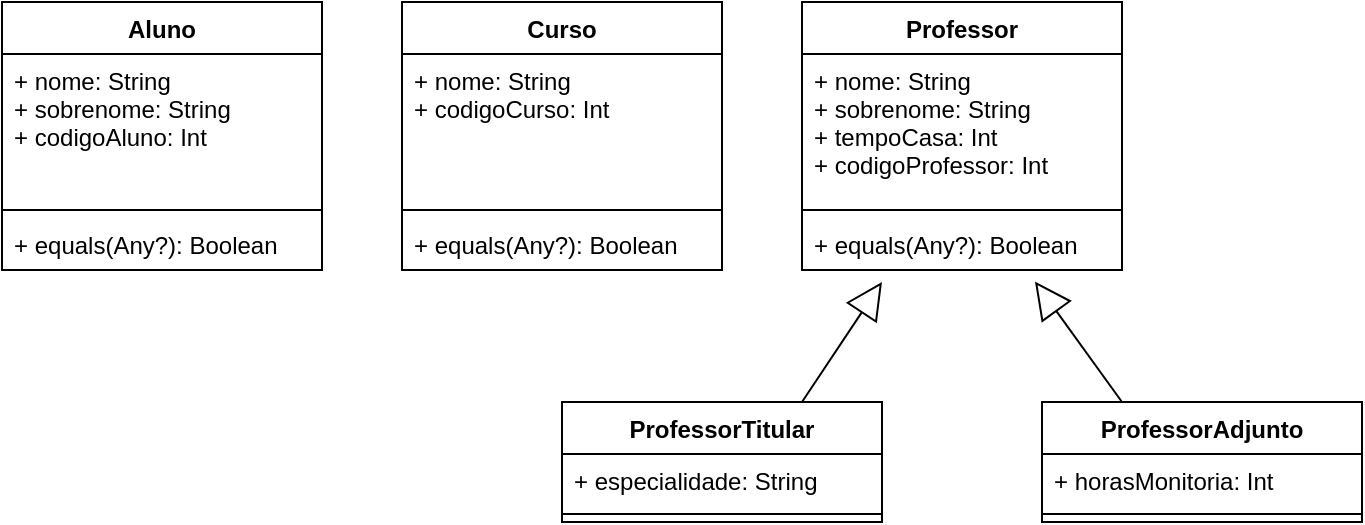 <mxfile version="13.7.5" type="device"><diagram id="wnTWCG0DN7KBjwDWlvHC" name="Page-1"><mxGraphModel dx="1038" dy="580" grid="1" gridSize="10" guides="1" tooltips="1" connect="1" arrows="1" fold="1" page="1" pageScale="1" pageWidth="827" pageHeight="1169" math="0" shadow="0"><root><mxCell id="0"/><mxCell id="1" parent="0"/><mxCell id="6NqTUDe6gUxeEQi10iVj-1" value="Aluno&#10;" style="swimlane;fontStyle=1;align=center;verticalAlign=top;childLayout=stackLayout;horizontal=1;startSize=26;horizontalStack=0;resizeParent=1;resizeParentMax=0;resizeLast=0;collapsible=1;marginBottom=0;" vertex="1" parent="1"><mxGeometry x="40" y="40" width="160" height="134" as="geometry"><mxRectangle x="140" y="220" width="70" height="26" as="alternateBounds"/></mxGeometry></mxCell><mxCell id="6NqTUDe6gUxeEQi10iVj-2" value="+ nome: String&#10;+ sobrenome: String&#10;+ codigoAluno: Int" style="text;strokeColor=none;fillColor=none;align=left;verticalAlign=top;spacingLeft=4;spacingRight=4;overflow=hidden;rotatable=0;points=[[0,0.5],[1,0.5]];portConstraint=eastwest;" vertex="1" parent="6NqTUDe6gUxeEQi10iVj-1"><mxGeometry y="26" width="160" height="74" as="geometry"/></mxCell><mxCell id="6NqTUDe6gUxeEQi10iVj-3" value="" style="line;strokeWidth=1;fillColor=none;align=left;verticalAlign=middle;spacingTop=-1;spacingLeft=3;spacingRight=3;rotatable=0;labelPosition=right;points=[];portConstraint=eastwest;" vertex="1" parent="6NqTUDe6gUxeEQi10iVj-1"><mxGeometry y="100" width="160" height="8" as="geometry"/></mxCell><mxCell id="6NqTUDe6gUxeEQi10iVj-4" value="+ equals(Any?): Boolean" style="text;strokeColor=none;fillColor=none;align=left;verticalAlign=top;spacingLeft=4;spacingRight=4;overflow=hidden;rotatable=0;points=[[0,0.5],[1,0.5]];portConstraint=eastwest;" vertex="1" parent="6NqTUDe6gUxeEQi10iVj-1"><mxGeometry y="108" width="160" height="26" as="geometry"/></mxCell><mxCell id="6NqTUDe6gUxeEQi10iVj-5" value="Curso" style="swimlane;fontStyle=1;align=center;verticalAlign=top;childLayout=stackLayout;horizontal=1;startSize=26;horizontalStack=0;resizeParent=1;resizeParentMax=0;resizeLast=0;collapsible=1;marginBottom=0;" vertex="1" parent="1"><mxGeometry x="240" y="40" width="160" height="134" as="geometry"/></mxCell><mxCell id="6NqTUDe6gUxeEQi10iVj-6" value="+ nome: String&#10;+ codigoCurso: Int&#10;" style="text;strokeColor=none;fillColor=none;align=left;verticalAlign=top;spacingLeft=4;spacingRight=4;overflow=hidden;rotatable=0;points=[[0,0.5],[1,0.5]];portConstraint=eastwest;" vertex="1" parent="6NqTUDe6gUxeEQi10iVj-5"><mxGeometry y="26" width="160" height="74" as="geometry"/></mxCell><mxCell id="6NqTUDe6gUxeEQi10iVj-7" value="" style="line;strokeWidth=1;fillColor=none;align=left;verticalAlign=middle;spacingTop=-1;spacingLeft=3;spacingRight=3;rotatable=0;labelPosition=right;points=[];portConstraint=eastwest;" vertex="1" parent="6NqTUDe6gUxeEQi10iVj-5"><mxGeometry y="100" width="160" height="8" as="geometry"/></mxCell><mxCell id="6NqTUDe6gUxeEQi10iVj-8" value="+ equals(Any?): Boolean" style="text;strokeColor=none;fillColor=none;align=left;verticalAlign=top;spacingLeft=4;spacingRight=4;overflow=hidden;rotatable=0;points=[[0,0.5],[1,0.5]];portConstraint=eastwest;" vertex="1" parent="6NqTUDe6gUxeEQi10iVj-5"><mxGeometry y="108" width="160" height="26" as="geometry"/></mxCell><mxCell id="6NqTUDe6gUxeEQi10iVj-9" value="Professor&#10;" style="swimlane;fontStyle=1;align=center;verticalAlign=top;childLayout=stackLayout;horizontal=1;startSize=26;horizontalStack=0;resizeParent=1;resizeParentMax=0;resizeLast=0;collapsible=1;marginBottom=0;" vertex="1" parent="1"><mxGeometry x="440" y="40" width="160" height="134" as="geometry"/></mxCell><mxCell id="6NqTUDe6gUxeEQi10iVj-10" value="+ nome: String&#10;+ sobrenome: String&#10;+ tempoCasa: Int&#10;+ codigoProfessor: Int" style="text;strokeColor=none;fillColor=none;align=left;verticalAlign=top;spacingLeft=4;spacingRight=4;overflow=hidden;rotatable=0;points=[[0,0.5],[1,0.5]];portConstraint=eastwest;" vertex="1" parent="6NqTUDe6gUxeEQi10iVj-9"><mxGeometry y="26" width="160" height="74" as="geometry"/></mxCell><mxCell id="6NqTUDe6gUxeEQi10iVj-11" value="" style="line;strokeWidth=1;fillColor=none;align=left;verticalAlign=middle;spacingTop=-1;spacingLeft=3;spacingRight=3;rotatable=0;labelPosition=right;points=[];portConstraint=eastwest;" vertex="1" parent="6NqTUDe6gUxeEQi10iVj-9"><mxGeometry y="100" width="160" height="8" as="geometry"/></mxCell><mxCell id="6NqTUDe6gUxeEQi10iVj-12" value="+ equals(Any?): Boolean" style="text;strokeColor=none;fillColor=none;align=left;verticalAlign=top;spacingLeft=4;spacingRight=4;overflow=hidden;rotatable=0;points=[[0,0.5],[1,0.5]];portConstraint=eastwest;" vertex="1" parent="6NqTUDe6gUxeEQi10iVj-9"><mxGeometry y="108" width="160" height="26" as="geometry"/></mxCell><mxCell id="6NqTUDe6gUxeEQi10iVj-20" value="" style="endArrow=block;endSize=16;endFill=0;html=1;exitX=0.75;exitY=0;exitDx=0;exitDy=0;entryX=0.25;entryY=1.231;entryDx=0;entryDy=0;entryPerimeter=0;" edge="1" parent="1" source="6NqTUDe6gUxeEQi10iVj-13" target="6NqTUDe6gUxeEQi10iVj-12"><mxGeometry width="160" relative="1" as="geometry"><mxPoint x="460" y="250" as="sourcePoint"/><mxPoint x="620" y="250" as="targetPoint"/></mxGeometry></mxCell><mxCell id="6NqTUDe6gUxeEQi10iVj-13" value="ProfessorTitular&#10;" style="swimlane;fontStyle=1;align=center;verticalAlign=top;childLayout=stackLayout;horizontal=1;startSize=26;horizontalStack=0;resizeParent=1;resizeParentMax=0;resizeLast=0;collapsible=1;marginBottom=0;" vertex="1" parent="1"><mxGeometry x="320" y="240" width="160" height="60" as="geometry"/></mxCell><mxCell id="6NqTUDe6gUxeEQi10iVj-14" value="+ especialidade: String&#10;" style="text;strokeColor=none;fillColor=none;align=left;verticalAlign=top;spacingLeft=4;spacingRight=4;overflow=hidden;rotatable=0;points=[[0,0.5],[1,0.5]];portConstraint=eastwest;" vertex="1" parent="6NqTUDe6gUxeEQi10iVj-13"><mxGeometry y="26" width="160" height="26" as="geometry"/></mxCell><mxCell id="6NqTUDe6gUxeEQi10iVj-15" value="" style="line;strokeWidth=1;fillColor=none;align=left;verticalAlign=middle;spacingTop=-1;spacingLeft=3;spacingRight=3;rotatable=0;labelPosition=right;points=[];portConstraint=eastwest;" vertex="1" parent="6NqTUDe6gUxeEQi10iVj-13"><mxGeometry y="52" width="160" height="8" as="geometry"/></mxCell><mxCell id="6NqTUDe6gUxeEQi10iVj-17" value="ProfessorAdjunto" style="swimlane;fontStyle=1;align=center;verticalAlign=top;childLayout=stackLayout;horizontal=1;startSize=26;horizontalStack=0;resizeParent=1;resizeParentMax=0;resizeLast=0;collapsible=1;marginBottom=0;" vertex="1" parent="1"><mxGeometry x="560" y="240" width="160" height="60" as="geometry"/></mxCell><mxCell id="6NqTUDe6gUxeEQi10iVj-18" value="+ horasMonitoria: Int&#10;" style="text;strokeColor=none;fillColor=none;align=left;verticalAlign=top;spacingLeft=4;spacingRight=4;overflow=hidden;rotatable=0;points=[[0,0.5],[1,0.5]];portConstraint=eastwest;" vertex="1" parent="6NqTUDe6gUxeEQi10iVj-17"><mxGeometry y="26" width="160" height="26" as="geometry"/></mxCell><mxCell id="6NqTUDe6gUxeEQi10iVj-19" value="" style="line;strokeWidth=1;fillColor=none;align=left;verticalAlign=middle;spacingTop=-1;spacingLeft=3;spacingRight=3;rotatable=0;labelPosition=right;points=[];portConstraint=eastwest;" vertex="1" parent="6NqTUDe6gUxeEQi10iVj-17"><mxGeometry y="52" width="160" height="8" as="geometry"/></mxCell><mxCell id="6NqTUDe6gUxeEQi10iVj-21" value="" style="endArrow=block;endSize=16;endFill=0;html=1;exitX=0.25;exitY=0;exitDx=0;exitDy=0;entryX=0.728;entryY=1.223;entryDx=0;entryDy=0;entryPerimeter=0;" edge="1" parent="1" source="6NqTUDe6gUxeEQi10iVj-17" target="6NqTUDe6gUxeEQi10iVj-12"><mxGeometry width="160" relative="1" as="geometry"><mxPoint x="520" y="250" as="sourcePoint"/><mxPoint x="560" y="190.006" as="targetPoint"/></mxGeometry></mxCell></root></mxGraphModel></diagram></mxfile>